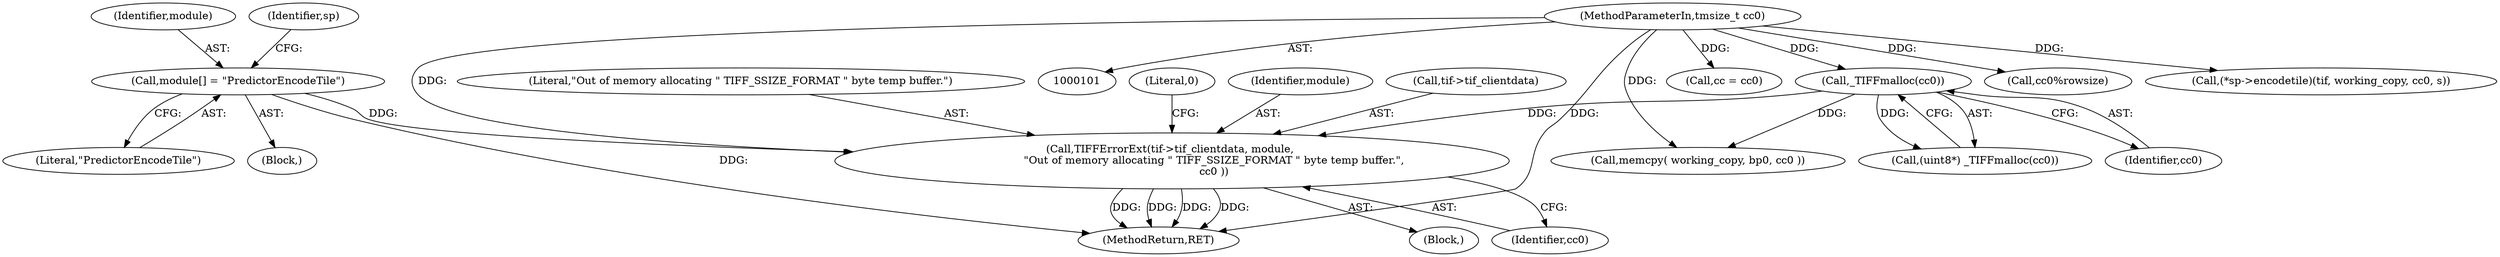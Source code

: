 digraph "0_libtiff_3ca657a8793dd011bf869695d72ad31c779c3cc1_2@pointer" {
"1000151" [label="(Call,TIFFErrorExt(tif->tif_clientdata, module, \n                         \"Out of memory allocating \" TIFF_SSIZE_FORMAT \" byte temp buffer.\",\n                         cc0 ))"];
"1000108" [label="(Call,module[] = \"PredictorEncodeTile\")"];
"1000144" [label="(Call,_TIFFmalloc(cc0))"];
"1000104" [label="(MethodParameterIn,tmsize_t cc0)"];
"1000151" [label="(Call,TIFFErrorExt(tif->tif_clientdata, module, \n                         \"Out of memory allocating \" TIFF_SSIZE_FORMAT \" byte temp buffer.\",\n                         cc0 ))"];
"1000155" [label="(Identifier,module)"];
"1000157" [label="(Identifier,cc0)"];
"1000104" [label="(MethodParameterIn,tmsize_t cc0)"];
"1000109" [label="(Identifier,module)"];
"1000110" [label="(Literal,\"PredictorEncodeTile\")"];
"1000113" [label="(Identifier,sp)"];
"1000156" [label="(Literal,\"Out of memory allocating \" TIFF_SSIZE_FORMAT \" byte temp buffer.\")"];
"1000142" [label="(Call,(uint8*) _TIFFmalloc(cc0))"];
"1000118" [label="(Call,cc = cc0)"];
"1000160" [label="(Call,memcpy( working_copy, bp0, cc0 ))"];
"1000108" [label="(Call,module[] = \"PredictorEncodeTile\")"];
"1000178" [label="(Call,cc0%rowsize)"];
"1000159" [label="(Literal,0)"];
"1000106" [label="(Block,)"];
"1000152" [label="(Call,tif->tif_clientdata)"];
"1000145" [label="(Identifier,cc0)"];
"1000150" [label="(Block,)"];
"1000208" [label="(MethodReturn,RET)"];
"1000199" [label="(Call,(*sp->encodetile)(tif, working_copy, cc0, s))"];
"1000144" [label="(Call,_TIFFmalloc(cc0))"];
"1000151" -> "1000150"  [label="AST: "];
"1000151" -> "1000157"  [label="CFG: "];
"1000152" -> "1000151"  [label="AST: "];
"1000155" -> "1000151"  [label="AST: "];
"1000156" -> "1000151"  [label="AST: "];
"1000157" -> "1000151"  [label="AST: "];
"1000159" -> "1000151"  [label="CFG: "];
"1000151" -> "1000208"  [label="DDG: "];
"1000151" -> "1000208"  [label="DDG: "];
"1000151" -> "1000208"  [label="DDG: "];
"1000151" -> "1000208"  [label="DDG: "];
"1000108" -> "1000151"  [label="DDG: "];
"1000144" -> "1000151"  [label="DDG: "];
"1000104" -> "1000151"  [label="DDG: "];
"1000108" -> "1000106"  [label="AST: "];
"1000108" -> "1000110"  [label="CFG: "];
"1000109" -> "1000108"  [label="AST: "];
"1000110" -> "1000108"  [label="AST: "];
"1000113" -> "1000108"  [label="CFG: "];
"1000108" -> "1000208"  [label="DDG: "];
"1000144" -> "1000142"  [label="AST: "];
"1000144" -> "1000145"  [label="CFG: "];
"1000145" -> "1000144"  [label="AST: "];
"1000142" -> "1000144"  [label="CFG: "];
"1000144" -> "1000142"  [label="DDG: "];
"1000104" -> "1000144"  [label="DDG: "];
"1000144" -> "1000160"  [label="DDG: "];
"1000104" -> "1000101"  [label="AST: "];
"1000104" -> "1000208"  [label="DDG: "];
"1000104" -> "1000118"  [label="DDG: "];
"1000104" -> "1000160"  [label="DDG: "];
"1000104" -> "1000178"  [label="DDG: "];
"1000104" -> "1000199"  [label="DDG: "];
}
